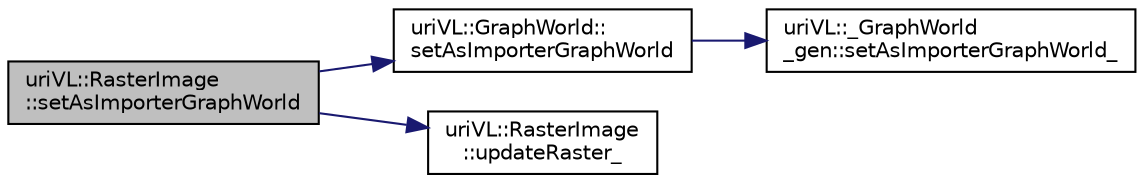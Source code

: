 digraph "uriVL::RasterImage::setAsImporterGraphWorld"
{
  edge [fontname="Helvetica",fontsize="10",labelfontname="Helvetica",labelfontsize="10"];
  node [fontname="Helvetica",fontsize="10",shape=record];
  rankdir="LR";
  Node1 [label="uriVL::RasterImage\l::setAsImporterGraphWorld",height=0.2,width=0.4,color="black", fillcolor="grey75", style="filled", fontcolor="black"];
  Node1 -> Node2 [color="midnightblue",fontsize="10",style="solid",fontname="Helvetica"];
  Node2 [label="uriVL::GraphWorld::\lsetAsImporterGraphWorld",height=0.2,width=0.4,color="black", fillcolor="white", style="filled",URL="$classuriVL_1_1GraphWorld.html#aa98a31c5e9a02ab8ca8514a2a21d3bbe",tooltip="Sets this GraphWorld object as destination for a graphic importer. "];
  Node2 -> Node3 [color="midnightblue",fontsize="10",style="solid",fontname="Helvetica"];
  Node3 [label="uriVL::_GraphWorld\l_gen::setAsImporterGraphWorld_",height=0.2,width=0.4,color="black", fillcolor="white", style="filled",URL="$classuriVL_1_1__GraphWorld__gen.html#aedd9d05fbcffa5d4cb86e44484e0b322",tooltip="Sets this _GraphWorld_QT object as destination for a graphic importer. "];
  Node1 -> Node4 [color="midnightblue",fontsize="10",style="solid",fontname="Helvetica"];
  Node4 [label="uriVL::RasterImage\l::updateRaster_",height=0.2,width=0.4,color="black", fillcolor="white", style="filled",URL="$classuriVL_1_1RasterImage.html#ae4a051897d08b9dcc9fa9cd4756460e6",tooltip="Updates the image&#39;s base raster (if it is not the reference). "];
}
